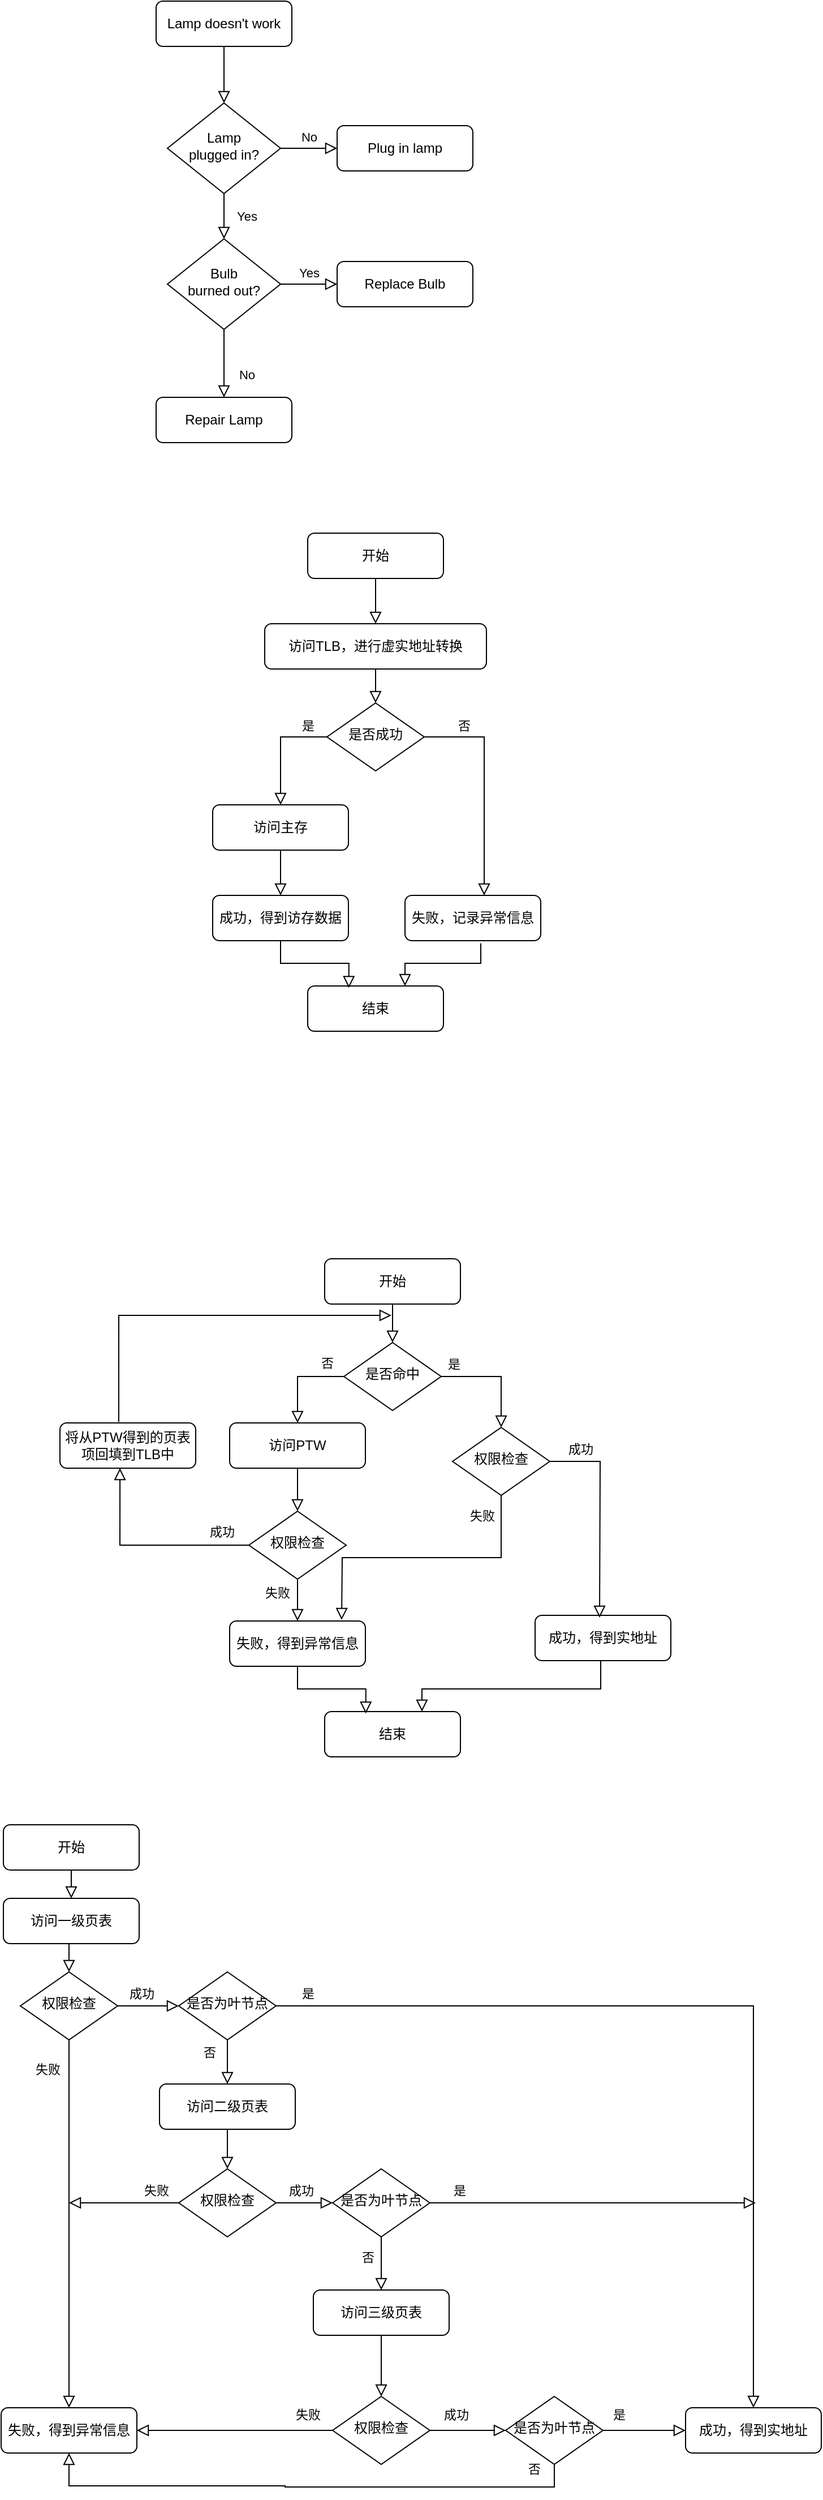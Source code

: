 <mxfile version="14.7.0" type="github">
  <diagram id="C5RBs43oDa-KdzZeNtuy" name="Page-1">
    <mxGraphModel dx="1718" dy="967" grid="0" gridSize="10" guides="1" tooltips="1" connect="1" arrows="1" fold="1" page="1" pageScale="1" pageWidth="827" pageHeight="1169" math="0" shadow="0">
      <root>
        <mxCell id="WIyWlLk6GJQsqaUBKTNV-0" />
        <mxCell id="WIyWlLk6GJQsqaUBKTNV-1" parent="WIyWlLk6GJQsqaUBKTNV-0" />
        <mxCell id="WIyWlLk6GJQsqaUBKTNV-2" value="" style="rounded=0;html=1;jettySize=auto;orthogonalLoop=1;fontSize=11;endArrow=block;endFill=0;endSize=8;strokeWidth=1;shadow=0;labelBackgroundColor=none;edgeStyle=orthogonalEdgeStyle;" parent="WIyWlLk6GJQsqaUBKTNV-1" source="WIyWlLk6GJQsqaUBKTNV-3" target="WIyWlLk6GJQsqaUBKTNV-6" edge="1">
          <mxGeometry relative="1" as="geometry" />
        </mxCell>
        <mxCell id="WIyWlLk6GJQsqaUBKTNV-3" value="Lamp doesn&#39;t work" style="rounded=1;whiteSpace=wrap;html=1;fontSize=12;glass=0;strokeWidth=1;shadow=0;" parent="WIyWlLk6GJQsqaUBKTNV-1" vertex="1">
          <mxGeometry x="160" y="80" width="120" height="40" as="geometry" />
        </mxCell>
        <mxCell id="WIyWlLk6GJQsqaUBKTNV-4" value="Yes" style="rounded=0;html=1;jettySize=auto;orthogonalLoop=1;fontSize=11;endArrow=block;endFill=0;endSize=8;strokeWidth=1;shadow=0;labelBackgroundColor=none;edgeStyle=orthogonalEdgeStyle;" parent="WIyWlLk6GJQsqaUBKTNV-1" source="WIyWlLk6GJQsqaUBKTNV-6" target="WIyWlLk6GJQsqaUBKTNV-10" edge="1">
          <mxGeometry y="20" relative="1" as="geometry">
            <mxPoint as="offset" />
          </mxGeometry>
        </mxCell>
        <mxCell id="WIyWlLk6GJQsqaUBKTNV-5" value="No" style="edgeStyle=orthogonalEdgeStyle;rounded=0;html=1;jettySize=auto;orthogonalLoop=1;fontSize=11;endArrow=block;endFill=0;endSize=8;strokeWidth=1;shadow=0;labelBackgroundColor=none;" parent="WIyWlLk6GJQsqaUBKTNV-1" source="WIyWlLk6GJQsqaUBKTNV-6" target="WIyWlLk6GJQsqaUBKTNV-7" edge="1">
          <mxGeometry y="10" relative="1" as="geometry">
            <mxPoint as="offset" />
          </mxGeometry>
        </mxCell>
        <mxCell id="WIyWlLk6GJQsqaUBKTNV-6" value="Lamp&lt;br&gt;plugged in?" style="rhombus;whiteSpace=wrap;html=1;shadow=0;fontFamily=Helvetica;fontSize=12;align=center;strokeWidth=1;spacing=6;spacingTop=-4;" parent="WIyWlLk6GJQsqaUBKTNV-1" vertex="1">
          <mxGeometry x="170" y="170" width="100" height="80" as="geometry" />
        </mxCell>
        <mxCell id="WIyWlLk6GJQsqaUBKTNV-7" value="Plug in lamp" style="rounded=1;whiteSpace=wrap;html=1;fontSize=12;glass=0;strokeWidth=1;shadow=0;" parent="WIyWlLk6GJQsqaUBKTNV-1" vertex="1">
          <mxGeometry x="320" y="190" width="120" height="40" as="geometry" />
        </mxCell>
        <mxCell id="WIyWlLk6GJQsqaUBKTNV-8" value="No" style="rounded=0;html=1;jettySize=auto;orthogonalLoop=1;fontSize=11;endArrow=block;endFill=0;endSize=8;strokeWidth=1;shadow=0;labelBackgroundColor=none;edgeStyle=orthogonalEdgeStyle;" parent="WIyWlLk6GJQsqaUBKTNV-1" source="WIyWlLk6GJQsqaUBKTNV-10" target="WIyWlLk6GJQsqaUBKTNV-11" edge="1">
          <mxGeometry x="0.333" y="20" relative="1" as="geometry">
            <mxPoint as="offset" />
          </mxGeometry>
        </mxCell>
        <mxCell id="WIyWlLk6GJQsqaUBKTNV-9" value="Yes" style="edgeStyle=orthogonalEdgeStyle;rounded=0;html=1;jettySize=auto;orthogonalLoop=1;fontSize=11;endArrow=block;endFill=0;endSize=8;strokeWidth=1;shadow=0;labelBackgroundColor=none;" parent="WIyWlLk6GJQsqaUBKTNV-1" source="WIyWlLk6GJQsqaUBKTNV-10" target="WIyWlLk6GJQsqaUBKTNV-12" edge="1">
          <mxGeometry y="10" relative="1" as="geometry">
            <mxPoint as="offset" />
          </mxGeometry>
        </mxCell>
        <mxCell id="WIyWlLk6GJQsqaUBKTNV-10" value="Bulb&lt;br&gt;burned out?" style="rhombus;whiteSpace=wrap;html=1;shadow=0;fontFamily=Helvetica;fontSize=12;align=center;strokeWidth=1;spacing=6;spacingTop=-4;" parent="WIyWlLk6GJQsqaUBKTNV-1" vertex="1">
          <mxGeometry x="170" y="290" width="100" height="80" as="geometry" />
        </mxCell>
        <mxCell id="WIyWlLk6GJQsqaUBKTNV-11" value="Repair Lamp" style="rounded=1;whiteSpace=wrap;html=1;fontSize=12;glass=0;strokeWidth=1;shadow=0;" parent="WIyWlLk6GJQsqaUBKTNV-1" vertex="1">
          <mxGeometry x="160" y="430" width="120" height="40" as="geometry" />
        </mxCell>
        <mxCell id="WIyWlLk6GJQsqaUBKTNV-12" value="Replace Bulb" style="rounded=1;whiteSpace=wrap;html=1;fontSize=12;glass=0;strokeWidth=1;shadow=0;" parent="WIyWlLk6GJQsqaUBKTNV-1" vertex="1">
          <mxGeometry x="320" y="310" width="120" height="40" as="geometry" />
        </mxCell>
        <mxCell id="PfXoBTsluk0Nw_FTHRr1-0" value="开始" style="rounded=1;whiteSpace=wrap;html=1;fontSize=12;glass=0;strokeWidth=1;shadow=0;" parent="WIyWlLk6GJQsqaUBKTNV-1" vertex="1">
          <mxGeometry x="294" y="550" width="120" height="40" as="geometry" />
        </mxCell>
        <mxCell id="PfXoBTsluk0Nw_FTHRr1-1" value="" style="rounded=0;html=1;jettySize=auto;orthogonalLoop=1;fontSize=11;endArrow=block;endFill=0;endSize=8;strokeWidth=1;shadow=0;labelBackgroundColor=none;edgeStyle=orthogonalEdgeStyle;exitX=0.5;exitY=1;exitDx=0;exitDy=0;entryX=0.5;entryY=0;entryDx=0;entryDy=0;" parent="WIyWlLk6GJQsqaUBKTNV-1" source="PfXoBTsluk0Nw_FTHRr1-0" target="PfXoBTsluk0Nw_FTHRr1-2" edge="1">
          <mxGeometry relative="1" as="geometry">
            <mxPoint x="353.66" y="635" as="sourcePoint" />
            <mxPoint x="354" y="630" as="targetPoint" />
          </mxGeometry>
        </mxCell>
        <mxCell id="PfXoBTsluk0Nw_FTHRr1-2" value="访问TLB，进行虚实地址转换" style="rounded=1;whiteSpace=wrap;html=1;fontSize=12;glass=0;strokeWidth=1;shadow=0;" parent="WIyWlLk6GJQsqaUBKTNV-1" vertex="1">
          <mxGeometry x="256" y="630" width="196" height="40" as="geometry" />
        </mxCell>
        <mxCell id="PfXoBTsluk0Nw_FTHRr1-3" value="" style="rounded=0;html=1;jettySize=auto;orthogonalLoop=1;fontSize=11;endArrow=block;endFill=0;endSize=8;strokeWidth=1;shadow=0;labelBackgroundColor=none;edgeStyle=orthogonalEdgeStyle;exitX=0.5;exitY=1;exitDx=0;exitDy=0;entryX=0.5;entryY=0;entryDx=0;entryDy=0;" parent="WIyWlLk6GJQsqaUBKTNV-1" source="PfXoBTsluk0Nw_FTHRr1-2" target="PfXoBTsluk0Nw_FTHRr1-4" edge="1">
          <mxGeometry relative="1" as="geometry">
            <mxPoint x="364" y="710" as="sourcePoint" />
            <mxPoint x="354" y="710" as="targetPoint" />
            <Array as="points" />
          </mxGeometry>
        </mxCell>
        <mxCell id="PfXoBTsluk0Nw_FTHRr1-4" value="是否成功" style="rhombus;whiteSpace=wrap;html=1;shadow=0;fontFamily=Helvetica;fontSize=12;align=center;strokeWidth=1;spacing=6;spacingTop=-4;" parent="WIyWlLk6GJQsqaUBKTNV-1" vertex="1">
          <mxGeometry x="311" y="700" width="86" height="60" as="geometry" />
        </mxCell>
        <mxCell id="PfXoBTsluk0Nw_FTHRr1-5" value="" style="rounded=0;html=1;jettySize=auto;orthogonalLoop=1;fontSize=11;endArrow=block;endFill=0;endSize=8;strokeWidth=1;shadow=0;labelBackgroundColor=none;edgeStyle=orthogonalEdgeStyle;exitX=0;exitY=0.5;exitDx=0;exitDy=0;" parent="WIyWlLk6GJQsqaUBKTNV-1" source="PfXoBTsluk0Nw_FTHRr1-4" edge="1">
          <mxGeometry relative="1" as="geometry">
            <mxPoint x="220" y="740" as="sourcePoint" />
            <mxPoint x="270" y="790" as="targetPoint" />
            <Array as="points">
              <mxPoint x="270" y="730" />
            </Array>
          </mxGeometry>
        </mxCell>
        <mxCell id="PfXoBTsluk0Nw_FTHRr1-7" value="是" style="edgeLabel;html=1;align=center;verticalAlign=middle;resizable=0;points=[];" parent="PfXoBTsluk0Nw_FTHRr1-5" vertex="1" connectable="0">
          <mxGeometry x="-0.36" relative="1" as="geometry">
            <mxPoint x="15" y="-10" as="offset" />
          </mxGeometry>
        </mxCell>
        <mxCell id="PfXoBTsluk0Nw_FTHRr1-6" value="" style="rounded=0;html=1;jettySize=auto;orthogonalLoop=1;fontSize=11;endArrow=block;endFill=0;endSize=8;strokeWidth=1;shadow=0;labelBackgroundColor=none;edgeStyle=orthogonalEdgeStyle;exitX=1;exitY=0.5;exitDx=0;exitDy=0;" parent="WIyWlLk6GJQsqaUBKTNV-1" source="PfXoBTsluk0Nw_FTHRr1-4" target="PfXoBTsluk0Nw_FTHRr1-12" edge="1">
          <mxGeometry relative="1" as="geometry">
            <mxPoint x="426" y="730" as="sourcePoint" />
            <mxPoint x="450" y="868" as="targetPoint" />
            <Array as="points">
              <mxPoint x="450" y="730" />
            </Array>
          </mxGeometry>
        </mxCell>
        <mxCell id="PfXoBTsluk0Nw_FTHRr1-8" value="否" style="edgeLabel;html=1;align=center;verticalAlign=middle;resizable=0;points=[];" parent="PfXoBTsluk0Nw_FTHRr1-6" vertex="1" connectable="0">
          <mxGeometry x="-0.726" y="2" relative="1" as="geometry">
            <mxPoint x="8" y="-8" as="offset" />
          </mxGeometry>
        </mxCell>
        <mxCell id="PfXoBTsluk0Nw_FTHRr1-9" value="访问主存" style="rounded=1;whiteSpace=wrap;html=1;fontSize=12;glass=0;strokeWidth=1;shadow=0;" parent="WIyWlLk6GJQsqaUBKTNV-1" vertex="1">
          <mxGeometry x="210" y="790" width="120" height="40" as="geometry" />
        </mxCell>
        <mxCell id="PfXoBTsluk0Nw_FTHRr1-10" value="成功，得到访存数据" style="rounded=1;whiteSpace=wrap;html=1;fontSize=12;glass=0;strokeWidth=1;shadow=0;" parent="WIyWlLk6GJQsqaUBKTNV-1" vertex="1">
          <mxGeometry x="210" y="870" width="120" height="40" as="geometry" />
        </mxCell>
        <mxCell id="PfXoBTsluk0Nw_FTHRr1-11" value="" style="rounded=0;html=1;jettySize=auto;orthogonalLoop=1;fontSize=11;endArrow=block;endFill=0;endSize=8;strokeWidth=1;shadow=0;labelBackgroundColor=none;edgeStyle=orthogonalEdgeStyle;exitX=0.5;exitY=1;exitDx=0;exitDy=0;entryX=0.5;entryY=0;entryDx=0;entryDy=0;" parent="WIyWlLk6GJQsqaUBKTNV-1" source="PfXoBTsluk0Nw_FTHRr1-9" target="PfXoBTsluk0Nw_FTHRr1-10" edge="1">
          <mxGeometry relative="1" as="geometry">
            <mxPoint x="340" y="830" as="sourcePoint" />
            <mxPoint x="340" y="870" as="targetPoint" />
            <Array as="points" />
          </mxGeometry>
        </mxCell>
        <mxCell id="PfXoBTsluk0Nw_FTHRr1-12" value="失败，记录异常信息" style="rounded=1;whiteSpace=wrap;html=1;fontSize=12;glass=0;strokeWidth=1;shadow=0;" parent="WIyWlLk6GJQsqaUBKTNV-1" vertex="1">
          <mxGeometry x="380" y="870" width="120" height="40" as="geometry" />
        </mxCell>
        <mxCell id="PfXoBTsluk0Nw_FTHRr1-13" value="结束" style="rounded=1;whiteSpace=wrap;html=1;fontSize=12;glass=0;strokeWidth=1;shadow=0;" parent="WIyWlLk6GJQsqaUBKTNV-1" vertex="1">
          <mxGeometry x="294" y="950" width="120" height="40" as="geometry" />
        </mxCell>
        <mxCell id="PfXoBTsluk0Nw_FTHRr1-14" value="" style="rounded=0;html=1;jettySize=auto;orthogonalLoop=1;fontSize=11;endArrow=block;endFill=0;endSize=8;strokeWidth=1;shadow=0;labelBackgroundColor=none;edgeStyle=orthogonalEdgeStyle;exitX=0.5;exitY=1;exitDx=0;exitDy=0;entryX=0.303;entryY=0.043;entryDx=0;entryDy=0;entryPerimeter=0;" parent="WIyWlLk6GJQsqaUBKTNV-1" source="PfXoBTsluk0Nw_FTHRr1-10" target="PfXoBTsluk0Nw_FTHRr1-13" edge="1">
          <mxGeometry relative="1" as="geometry">
            <mxPoint x="269.31" y="920" as="sourcePoint" />
            <mxPoint x="330" y="940" as="targetPoint" />
            <Array as="points" />
          </mxGeometry>
        </mxCell>
        <mxCell id="PfXoBTsluk0Nw_FTHRr1-15" value="" style="rounded=0;html=1;jettySize=auto;orthogonalLoop=1;fontSize=11;endArrow=block;endFill=0;endSize=8;strokeWidth=1;shadow=0;labelBackgroundColor=none;edgeStyle=orthogonalEdgeStyle;exitX=0.558;exitY=1.06;exitDx=0;exitDy=0;exitPerimeter=0;" parent="WIyWlLk6GJQsqaUBKTNV-1" source="PfXoBTsluk0Nw_FTHRr1-12" edge="1">
          <mxGeometry relative="1" as="geometry">
            <mxPoint x="452.0" y="920" as="sourcePoint" />
            <mxPoint x="380" y="950" as="targetPoint" />
            <Array as="points">
              <mxPoint x="447" y="930" />
              <mxPoint x="380" y="930" />
              <mxPoint x="380" y="950" />
            </Array>
          </mxGeometry>
        </mxCell>
        <mxCell id="PfXoBTsluk0Nw_FTHRr1-16" value="开始" style="rounded=1;whiteSpace=wrap;html=1;fontSize=12;glass=0;strokeWidth=1;shadow=0;" parent="WIyWlLk6GJQsqaUBKTNV-1" vertex="1">
          <mxGeometry x="309" y="1191" width="120" height="40" as="geometry" />
        </mxCell>
        <mxCell id="PfXoBTsluk0Nw_FTHRr1-19" value="" style="rounded=0;html=1;jettySize=auto;orthogonalLoop=1;fontSize=11;endArrow=block;endFill=0;endSize=8;strokeWidth=1;shadow=0;labelBackgroundColor=none;edgeStyle=orthogonalEdgeStyle;exitX=0.5;exitY=1;exitDx=0;exitDy=0;entryX=0.5;entryY=0;entryDx=0;entryDy=0;" parent="WIyWlLk6GJQsqaUBKTNV-1" source="PfXoBTsluk0Nw_FTHRr1-16" target="PfXoBTsluk0Nw_FTHRr1-20" edge="1">
          <mxGeometry relative="1" as="geometry">
            <mxPoint x="369" y="1311" as="sourcePoint" />
            <mxPoint x="369" y="1351" as="targetPoint" />
            <Array as="points" />
          </mxGeometry>
        </mxCell>
        <mxCell id="PfXoBTsluk0Nw_FTHRr1-20" value="是否命中" style="rhombus;whiteSpace=wrap;html=1;shadow=0;fontFamily=Helvetica;fontSize=12;align=center;strokeWidth=1;spacing=6;spacingTop=-4;" parent="WIyWlLk6GJQsqaUBKTNV-1" vertex="1">
          <mxGeometry x="326" y="1265" width="86" height="60" as="geometry" />
        </mxCell>
        <mxCell id="PfXoBTsluk0Nw_FTHRr1-21" value="" style="rounded=0;html=1;jettySize=auto;orthogonalLoop=1;fontSize=11;endArrow=block;endFill=0;endSize=8;strokeWidth=1;shadow=0;labelBackgroundColor=none;edgeStyle=orthogonalEdgeStyle;exitX=0;exitY=0.5;exitDx=0;exitDy=0;entryX=0.5;entryY=0;entryDx=0;entryDy=0;" parent="WIyWlLk6GJQsqaUBKTNV-1" source="PfXoBTsluk0Nw_FTHRr1-20" target="PfXoBTsluk0Nw_FTHRr1-25" edge="1">
          <mxGeometry relative="1" as="geometry">
            <mxPoint x="235" y="1381" as="sourcePoint" />
            <mxPoint x="312" y="1408" as="targetPoint" />
            <Array as="points">
              <mxPoint x="285" y="1295" />
            </Array>
          </mxGeometry>
        </mxCell>
        <mxCell id="PfXoBTsluk0Nw_FTHRr1-22" value="否" style="edgeLabel;html=1;align=center;verticalAlign=middle;resizable=0;points=[];" parent="PfXoBTsluk0Nw_FTHRr1-21" vertex="1" connectable="0">
          <mxGeometry x="-0.36" relative="1" as="geometry">
            <mxPoint x="11" y="-12" as="offset" />
          </mxGeometry>
        </mxCell>
        <mxCell id="PfXoBTsluk0Nw_FTHRr1-23" value="" style="rounded=0;html=1;jettySize=auto;orthogonalLoop=1;fontSize=11;endArrow=block;endFill=0;endSize=8;strokeWidth=1;shadow=0;labelBackgroundColor=none;edgeStyle=orthogonalEdgeStyle;exitX=1;exitY=0.5;exitDx=0;exitDy=0;entryX=0.5;entryY=0;entryDx=0;entryDy=0;" parent="WIyWlLk6GJQsqaUBKTNV-1" source="PfXoBTsluk0Nw_FTHRr1-20" target="PfXoBTsluk0Nw_FTHRr1-32" edge="1">
          <mxGeometry relative="1" as="geometry">
            <mxPoint x="441" y="1371" as="sourcePoint" />
            <mxPoint x="465.034" y="1388" as="targetPoint" />
            <Array as="points">
              <mxPoint x="465" y="1295" />
            </Array>
          </mxGeometry>
        </mxCell>
        <mxCell id="PfXoBTsluk0Nw_FTHRr1-24" value="是" style="edgeLabel;html=1;align=center;verticalAlign=middle;resizable=0;points=[];" parent="PfXoBTsluk0Nw_FTHRr1-23" vertex="1" connectable="0">
          <mxGeometry x="-0.726" y="2" relative="1" as="geometry">
            <mxPoint x="-3" y="-9" as="offset" />
          </mxGeometry>
        </mxCell>
        <mxCell id="PfXoBTsluk0Nw_FTHRr1-25" value="访问PTW" style="rounded=1;whiteSpace=wrap;html=1;fontSize=12;glass=0;strokeWidth=1;shadow=0;" parent="WIyWlLk6GJQsqaUBKTNV-1" vertex="1">
          <mxGeometry x="225" y="1336" width="120" height="40" as="geometry" />
        </mxCell>
        <mxCell id="PfXoBTsluk0Nw_FTHRr1-26" value="失败，得到异常信息" style="rounded=1;whiteSpace=wrap;html=1;fontSize=12;glass=0;strokeWidth=1;shadow=0;" parent="WIyWlLk6GJQsqaUBKTNV-1" vertex="1">
          <mxGeometry x="225" y="1511" width="120" height="40" as="geometry" />
        </mxCell>
        <mxCell id="PfXoBTsluk0Nw_FTHRr1-27" value="" style="rounded=0;html=1;jettySize=auto;orthogonalLoop=1;fontSize=11;endArrow=block;endFill=0;endSize=8;strokeWidth=1;shadow=0;labelBackgroundColor=none;edgeStyle=orthogonalEdgeStyle;exitX=0.5;exitY=1;exitDx=0;exitDy=0;" parent="WIyWlLk6GJQsqaUBKTNV-1" source="PfXoBTsluk0Nw_FTHRr1-25" edge="1">
          <mxGeometry relative="1" as="geometry">
            <mxPoint x="355" y="1471" as="sourcePoint" />
            <mxPoint x="285" y="1414" as="targetPoint" />
            <Array as="points" />
          </mxGeometry>
        </mxCell>
        <mxCell id="PfXoBTsluk0Nw_FTHRr1-29" value="结束" style="rounded=1;whiteSpace=wrap;html=1;fontSize=12;glass=0;strokeWidth=1;shadow=0;" parent="WIyWlLk6GJQsqaUBKTNV-1" vertex="1">
          <mxGeometry x="309" y="1591" width="120" height="40" as="geometry" />
        </mxCell>
        <mxCell id="PfXoBTsluk0Nw_FTHRr1-30" value="" style="rounded=0;html=1;jettySize=auto;orthogonalLoop=1;fontSize=11;endArrow=block;endFill=0;endSize=8;strokeWidth=1;shadow=0;labelBackgroundColor=none;edgeStyle=orthogonalEdgeStyle;exitX=0.5;exitY=1;exitDx=0;exitDy=0;entryX=0.303;entryY=0.043;entryDx=0;entryDy=0;entryPerimeter=0;" parent="WIyWlLk6GJQsqaUBKTNV-1" source="PfXoBTsluk0Nw_FTHRr1-26" target="PfXoBTsluk0Nw_FTHRr1-29" edge="1">
          <mxGeometry relative="1" as="geometry">
            <mxPoint x="284.31" y="1561" as="sourcePoint" />
            <mxPoint x="345" y="1581" as="targetPoint" />
            <Array as="points" />
          </mxGeometry>
        </mxCell>
        <mxCell id="PfXoBTsluk0Nw_FTHRr1-31" value="" style="rounded=0;html=1;jettySize=auto;orthogonalLoop=1;fontSize=11;endArrow=block;endFill=0;endSize=8;strokeWidth=1;shadow=0;labelBackgroundColor=none;edgeStyle=orthogonalEdgeStyle;" parent="WIyWlLk6GJQsqaUBKTNV-1" source="PfXoBTsluk0Nw_FTHRr1-39" edge="1">
          <mxGeometry relative="1" as="geometry">
            <mxPoint x="553" y="1539" as="sourcePoint" />
            <mxPoint x="395.0" y="1591" as="targetPoint" />
            <Array as="points">
              <mxPoint x="553" y="1571" />
              <mxPoint x="395" y="1571" />
            </Array>
          </mxGeometry>
        </mxCell>
        <mxCell id="PfXoBTsluk0Nw_FTHRr1-32" value="权限检查" style="rhombus;whiteSpace=wrap;html=1;shadow=0;fontFamily=Helvetica;fontSize=12;align=center;strokeWidth=1;spacing=6;spacingTop=-4;" parent="WIyWlLk6GJQsqaUBKTNV-1" vertex="1">
          <mxGeometry x="422" y="1340" width="86" height="60" as="geometry" />
        </mxCell>
        <mxCell id="PfXoBTsluk0Nw_FTHRr1-33" value="权限检查" style="rhombus;whiteSpace=wrap;html=1;shadow=0;fontFamily=Helvetica;fontSize=12;align=center;strokeWidth=1;spacing=6;spacingTop=-4;" parent="WIyWlLk6GJQsqaUBKTNV-1" vertex="1">
          <mxGeometry x="242" y="1414" width="86" height="60" as="geometry" />
        </mxCell>
        <mxCell id="PfXoBTsluk0Nw_FTHRr1-34" value="" style="rounded=0;html=1;jettySize=auto;orthogonalLoop=1;fontSize=11;endArrow=block;endFill=0;endSize=8;strokeWidth=1;shadow=0;labelBackgroundColor=none;edgeStyle=orthogonalEdgeStyle;exitX=0.5;exitY=1;exitDx=0;exitDy=0;entryX=0.5;entryY=0;entryDx=0;entryDy=0;" parent="WIyWlLk6GJQsqaUBKTNV-1" source="PfXoBTsluk0Nw_FTHRr1-33" target="PfXoBTsluk0Nw_FTHRr1-26" edge="1">
          <mxGeometry relative="1" as="geometry">
            <mxPoint x="357.0" y="1468" as="sourcePoint" />
            <mxPoint x="357.0" y="1506" as="targetPoint" />
            <Array as="points" />
          </mxGeometry>
        </mxCell>
        <mxCell id="PfXoBTsluk0Nw_FTHRr1-35" value="失败" style="edgeLabel;html=1;align=center;verticalAlign=middle;resizable=0;points=[];" parent="WIyWlLk6GJQsqaUBKTNV-1" vertex="1" connectable="0">
          <mxGeometry x="299.003" y="1291.002" as="geometry">
            <mxPoint x="-32" y="195" as="offset" />
          </mxGeometry>
        </mxCell>
        <mxCell id="PfXoBTsluk0Nw_FTHRr1-36" value="" style="rounded=0;html=1;jettySize=auto;orthogonalLoop=1;fontSize=11;endArrow=block;endFill=0;endSize=8;strokeWidth=1;shadow=0;labelBackgroundColor=none;edgeStyle=orthogonalEdgeStyle;exitX=0;exitY=0.5;exitDx=0;exitDy=0;entryX=0.442;entryY=1;entryDx=0;entryDy=0;entryPerimeter=0;" parent="WIyWlLk6GJQsqaUBKTNV-1" source="PfXoBTsluk0Nw_FTHRr1-33" target="PfXoBTsluk0Nw_FTHRr1-45" edge="1">
          <mxGeometry relative="1" as="geometry">
            <mxPoint x="191.0" y="1442" as="sourcePoint" />
            <mxPoint x="128" y="1390" as="targetPoint" />
            <Array as="points">
              <mxPoint x="128" y="1444" />
            </Array>
          </mxGeometry>
        </mxCell>
        <mxCell id="PfXoBTsluk0Nw_FTHRr1-37" value="成功" style="edgeLabel;html=1;align=center;verticalAlign=middle;resizable=0;points=[];" parent="PfXoBTsluk0Nw_FTHRr1-36" vertex="1" connectable="0">
          <mxGeometry x="-0.168" relative="1" as="geometry">
            <mxPoint x="51" y="-12" as="offset" />
          </mxGeometry>
        </mxCell>
        <mxCell id="PfXoBTsluk0Nw_FTHRr1-38" value="" style="rounded=0;html=1;jettySize=auto;orthogonalLoop=1;fontSize=11;endArrow=block;endFill=0;endSize=8;strokeWidth=1;shadow=0;labelBackgroundColor=none;edgeStyle=orthogonalEdgeStyle;exitX=0.5;exitY=1;exitDx=0;exitDy=0;" parent="WIyWlLk6GJQsqaUBKTNV-1" source="PfXoBTsluk0Nw_FTHRr1-32" edge="1">
          <mxGeometry relative="1" as="geometry">
            <mxPoint x="464.66" y="1409" as="sourcePoint" />
            <mxPoint x="324" y="1510" as="targetPoint" />
            <Array as="points" />
          </mxGeometry>
        </mxCell>
        <mxCell id="PfXoBTsluk0Nw_FTHRr1-43" value="失败" style="edgeLabel;html=1;align=center;verticalAlign=middle;resizable=0;points=[];" parent="PfXoBTsluk0Nw_FTHRr1-38" vertex="1" connectable="0">
          <mxGeometry x="-0.844" y="1" relative="1" as="geometry">
            <mxPoint x="-18" y="-2" as="offset" />
          </mxGeometry>
        </mxCell>
        <mxCell id="PfXoBTsluk0Nw_FTHRr1-39" value="成功，得到实地址" style="rounded=1;whiteSpace=wrap;html=1;fontSize=12;glass=0;strokeWidth=1;shadow=0;" parent="WIyWlLk6GJQsqaUBKTNV-1" vertex="1">
          <mxGeometry x="495" y="1506" width="120" height="40" as="geometry" />
        </mxCell>
        <mxCell id="PfXoBTsluk0Nw_FTHRr1-42" value="" style="rounded=0;html=1;jettySize=auto;orthogonalLoop=1;fontSize=11;endArrow=block;endFill=0;endSize=8;strokeWidth=1;shadow=0;labelBackgroundColor=none;edgeStyle=orthogonalEdgeStyle;exitX=1;exitY=0.5;exitDx=0;exitDy=0;" parent="WIyWlLk6GJQsqaUBKTNV-1" source="PfXoBTsluk0Nw_FTHRr1-32" edge="1">
          <mxGeometry relative="1" as="geometry">
            <mxPoint x="581" y="1366" as="sourcePoint" />
            <mxPoint x="552" y="1508" as="targetPoint" />
            <Array as="points" />
          </mxGeometry>
        </mxCell>
        <mxCell id="PfXoBTsluk0Nw_FTHRr1-44" value="成功" style="edgeLabel;html=1;align=center;verticalAlign=middle;resizable=0;points=[];" parent="PfXoBTsluk0Nw_FTHRr1-42" vertex="1" connectable="0">
          <mxGeometry x="-0.61" y="-1" relative="1" as="geometry">
            <mxPoint x="-9" y="-12" as="offset" />
          </mxGeometry>
        </mxCell>
        <mxCell id="PfXoBTsluk0Nw_FTHRr1-45" value="将从PTW得到的页表项回填到TLB中" style="rounded=1;whiteSpace=wrap;html=1;fontSize=12;glass=0;strokeWidth=1;shadow=0;" parent="WIyWlLk6GJQsqaUBKTNV-1" vertex="1">
          <mxGeometry x="75" y="1336" width="120" height="40" as="geometry" />
        </mxCell>
        <mxCell id="PfXoBTsluk0Nw_FTHRr1-46" value="" style="rounded=0;html=1;jettySize=auto;orthogonalLoop=1;fontSize=11;endArrow=block;endFill=0;endSize=8;strokeWidth=1;shadow=0;labelBackgroundColor=none;edgeStyle=orthogonalEdgeStyle;exitX=0.433;exitY=-0.021;exitDx=0;exitDy=0;exitPerimeter=0;" parent="WIyWlLk6GJQsqaUBKTNV-1" source="PfXoBTsluk0Nw_FTHRr1-45" edge="1">
          <mxGeometry relative="1" as="geometry">
            <mxPoint x="215.0" y="1279" as="sourcePoint" />
            <mxPoint x="368" y="1241" as="targetPoint" />
            <Array as="points">
              <mxPoint x="127" y="1241" />
              <mxPoint x="150" y="1241" />
            </Array>
          </mxGeometry>
        </mxCell>
        <mxCell id="HdpUU3oz74thlldm0Am4-0" value="开始" style="rounded=1;whiteSpace=wrap;html=1;fontSize=12;glass=0;strokeWidth=1;shadow=0;" vertex="1" parent="WIyWlLk6GJQsqaUBKTNV-1">
          <mxGeometry x="25" y="1691" width="120" height="40" as="geometry" />
        </mxCell>
        <mxCell id="HdpUU3oz74thlldm0Am4-1" value="访问一级页表" style="rounded=1;whiteSpace=wrap;html=1;fontSize=12;glass=0;strokeWidth=1;shadow=0;" vertex="1" parent="WIyWlLk6GJQsqaUBKTNV-1">
          <mxGeometry x="25" y="1756" width="120" height="40" as="geometry" />
        </mxCell>
        <mxCell id="HdpUU3oz74thlldm0Am4-2" value="是否为叶节点" style="rhombus;whiteSpace=wrap;html=1;shadow=0;fontFamily=Helvetica;fontSize=12;align=center;strokeWidth=1;spacing=6;spacingTop=-4;" vertex="1" parent="WIyWlLk6GJQsqaUBKTNV-1">
          <mxGeometry x="180" y="1821" width="86" height="60" as="geometry" />
        </mxCell>
        <mxCell id="HdpUU3oz74thlldm0Am4-3" value="权限检查" style="rhombus;whiteSpace=wrap;html=1;shadow=0;fontFamily=Helvetica;fontSize=12;align=center;strokeWidth=1;spacing=6;spacingTop=-4;" vertex="1" parent="WIyWlLk6GJQsqaUBKTNV-1">
          <mxGeometry x="40" y="1821" width="86" height="60" as="geometry" />
        </mxCell>
        <mxCell id="HdpUU3oz74thlldm0Am4-4" value="失败，得到异常信息" style="rounded=1;whiteSpace=wrap;html=1;fontSize=12;glass=0;strokeWidth=1;shadow=0;" vertex="1" parent="WIyWlLk6GJQsqaUBKTNV-1">
          <mxGeometry x="23" y="2206" width="120" height="40" as="geometry" />
        </mxCell>
        <mxCell id="HdpUU3oz74thlldm0Am4-7" value="访问二级页表" style="rounded=1;whiteSpace=wrap;html=1;fontSize=12;glass=0;strokeWidth=1;shadow=0;" vertex="1" parent="WIyWlLk6GJQsqaUBKTNV-1">
          <mxGeometry x="163" y="1920" width="120" height="40" as="geometry" />
        </mxCell>
        <mxCell id="HdpUU3oz74thlldm0Am4-8" value="是否为叶节点" style="rhombus;whiteSpace=wrap;html=1;shadow=0;fontFamily=Helvetica;fontSize=12;align=center;strokeWidth=1;spacing=6;spacingTop=-4;" vertex="1" parent="WIyWlLk6GJQsqaUBKTNV-1">
          <mxGeometry x="316" y="1995" width="86" height="60" as="geometry" />
        </mxCell>
        <mxCell id="HdpUU3oz74thlldm0Am4-9" value="权限检查" style="rhombus;whiteSpace=wrap;html=1;shadow=0;fontFamily=Helvetica;fontSize=12;align=center;strokeWidth=1;spacing=6;spacingTop=-4;" vertex="1" parent="WIyWlLk6GJQsqaUBKTNV-1">
          <mxGeometry x="180" y="1995" width="86" height="60" as="geometry" />
        </mxCell>
        <mxCell id="HdpUU3oz74thlldm0Am4-11" value="访问三级页表" style="rounded=1;whiteSpace=wrap;html=1;fontSize=12;glass=0;strokeWidth=1;shadow=0;" vertex="1" parent="WIyWlLk6GJQsqaUBKTNV-1">
          <mxGeometry x="299" y="2102" width="120" height="40" as="geometry" />
        </mxCell>
        <mxCell id="HdpUU3oz74thlldm0Am4-12" value="是否为叶节点" style="rhombus;whiteSpace=wrap;html=1;shadow=0;fontFamily=Helvetica;fontSize=12;align=center;strokeWidth=1;spacing=6;spacingTop=-4;" vertex="1" parent="WIyWlLk6GJQsqaUBKTNV-1">
          <mxGeometry x="469" y="2196" width="86" height="60" as="geometry" />
        </mxCell>
        <mxCell id="HdpUU3oz74thlldm0Am4-13" value="权限检查" style="rhombus;whiteSpace=wrap;html=1;shadow=0;fontFamily=Helvetica;fontSize=12;align=center;strokeWidth=1;spacing=6;spacingTop=-4;" vertex="1" parent="WIyWlLk6GJQsqaUBKTNV-1">
          <mxGeometry x="316" y="2196" width="86" height="60" as="geometry" />
        </mxCell>
        <mxCell id="HdpUU3oz74thlldm0Am4-14" value="成功，得到实地址" style="rounded=1;whiteSpace=wrap;html=1;fontSize=12;glass=0;strokeWidth=1;shadow=0;" vertex="1" parent="WIyWlLk6GJQsqaUBKTNV-1">
          <mxGeometry x="628" y="2206" width="120" height="40" as="geometry" />
        </mxCell>
        <mxCell id="HdpUU3oz74thlldm0Am4-17" value="" style="rounded=0;html=1;jettySize=auto;orthogonalLoop=1;fontSize=11;endArrow=block;endFill=0;endSize=8;strokeWidth=1;shadow=0;labelBackgroundColor=none;edgeStyle=orthogonalEdgeStyle;exitX=0.5;exitY=1;exitDx=0;exitDy=0;entryX=0.5;entryY=0;entryDx=0;entryDy=0;" edge="1" parent="WIyWlLk6GJQsqaUBKTNV-1" source="HdpUU3oz74thlldm0Am4-1" target="HdpUU3oz74thlldm0Am4-3">
          <mxGeometry relative="1" as="geometry">
            <mxPoint x="160" y="1799" as="sourcePoint" />
            <mxPoint x="160" y="1833" as="targetPoint" />
            <Array as="points" />
          </mxGeometry>
        </mxCell>
        <mxCell id="HdpUU3oz74thlldm0Am4-18" value="" style="rounded=0;html=1;jettySize=auto;orthogonalLoop=1;fontSize=11;endArrow=block;endFill=0;endSize=8;strokeWidth=1;shadow=0;labelBackgroundColor=none;edgeStyle=orthogonalEdgeStyle;exitX=0.5;exitY=1;exitDx=0;exitDy=0;entryX=0.5;entryY=0;entryDx=0;entryDy=0;" edge="1" parent="WIyWlLk6GJQsqaUBKTNV-1" source="HdpUU3oz74thlldm0Am4-0" target="HdpUU3oz74thlldm0Am4-1">
          <mxGeometry relative="1" as="geometry">
            <mxPoint x="263.17" y="1715" as="sourcePoint" />
            <mxPoint x="85" y="1760" as="targetPoint" />
            <Array as="points" />
          </mxGeometry>
        </mxCell>
        <mxCell id="HdpUU3oz74thlldm0Am4-19" value="" style="rounded=0;html=1;jettySize=auto;orthogonalLoop=1;fontSize=11;endArrow=block;endFill=0;endSize=8;strokeWidth=1;shadow=0;labelBackgroundColor=none;edgeStyle=orthogonalEdgeStyle;exitX=0.5;exitY=1;exitDx=0;exitDy=0;" edge="1" parent="WIyWlLk6GJQsqaUBKTNV-1" source="HdpUU3oz74thlldm0Am4-3" target="HdpUU3oz74thlldm0Am4-4">
          <mxGeometry relative="1" as="geometry">
            <mxPoint x="110" y="1950" as="sourcePoint" />
            <mxPoint x="110" y="1975" as="targetPoint" />
            <Array as="points" />
          </mxGeometry>
        </mxCell>
        <mxCell id="HdpUU3oz74thlldm0Am4-33" value="失败" style="edgeLabel;html=1;align=center;verticalAlign=middle;resizable=0;points=[];" vertex="1" connectable="0" parent="HdpUU3oz74thlldm0Am4-19">
          <mxGeometry x="-0.562" y="1" relative="1" as="geometry">
            <mxPoint x="-20" y="-45" as="offset" />
          </mxGeometry>
        </mxCell>
        <mxCell id="HdpUU3oz74thlldm0Am4-20" value="" style="rounded=0;html=1;jettySize=auto;orthogonalLoop=1;fontSize=11;endArrow=block;endFill=0;endSize=8;strokeWidth=1;shadow=0;labelBackgroundColor=none;edgeStyle=orthogonalEdgeStyle;entryX=0;entryY=0.5;entryDx=0;entryDy=0;exitX=1;exitY=0.5;exitDx=0;exitDy=0;" edge="1" parent="WIyWlLk6GJQsqaUBKTNV-1" source="HdpUU3oz74thlldm0Am4-3" target="HdpUU3oz74thlldm0Am4-2">
          <mxGeometry relative="1" as="geometry">
            <mxPoint x="190" y="1746" as="sourcePoint" />
            <mxPoint x="105" y="1776" as="targetPoint" />
            <Array as="points" />
          </mxGeometry>
        </mxCell>
        <mxCell id="HdpUU3oz74thlldm0Am4-21" value="" style="rounded=0;html=1;jettySize=auto;orthogonalLoop=1;fontSize=11;endArrow=block;endFill=0;endSize=8;strokeWidth=1;shadow=0;labelBackgroundColor=none;edgeStyle=orthogonalEdgeStyle;exitX=0.5;exitY=1;exitDx=0;exitDy=0;entryX=0.5;entryY=0;entryDx=0;entryDy=0;" edge="1" parent="WIyWlLk6GJQsqaUBKTNV-1" source="HdpUU3oz74thlldm0Am4-2" target="HdpUU3oz74thlldm0Am4-7">
          <mxGeometry relative="1" as="geometry">
            <mxPoint x="286" y="1801" as="sourcePoint" />
            <mxPoint x="223" y="1929" as="targetPoint" />
            <Array as="points" />
          </mxGeometry>
        </mxCell>
        <mxCell id="HdpUU3oz74thlldm0Am4-22" value="" style="rounded=0;html=1;jettySize=auto;orthogonalLoop=1;fontSize=11;endArrow=block;endFill=0;endSize=8;strokeWidth=1;shadow=0;labelBackgroundColor=none;edgeStyle=orthogonalEdgeStyle;exitX=0.5;exitY=1;exitDx=0;exitDy=0;entryX=0.5;entryY=0;entryDx=0;entryDy=0;" edge="1" parent="WIyWlLk6GJQsqaUBKTNV-1" source="HdpUU3oz74thlldm0Am4-7" target="HdpUU3oz74thlldm0Am4-9">
          <mxGeometry relative="1" as="geometry">
            <mxPoint x="311" y="1951" as="sourcePoint" />
            <mxPoint x="311" y="1990" as="targetPoint" />
            <Array as="points" />
          </mxGeometry>
        </mxCell>
        <mxCell id="HdpUU3oz74thlldm0Am4-23" value="" style="rounded=0;html=1;jettySize=auto;orthogonalLoop=1;fontSize=11;endArrow=block;endFill=0;endSize=8;strokeWidth=1;shadow=0;labelBackgroundColor=none;edgeStyle=orthogonalEdgeStyle;entryX=0;entryY=0.5;entryDx=0;entryDy=0;" edge="1" parent="WIyWlLk6GJQsqaUBKTNV-1" source="HdpUU3oz74thlldm0Am4-9" target="HdpUU3oz74thlldm0Am4-8">
          <mxGeometry relative="1" as="geometry">
            <mxPoint x="334.17" y="1924" as="sourcePoint" />
            <mxPoint x="296" y="2025" as="targetPoint" />
            <Array as="points" />
          </mxGeometry>
        </mxCell>
        <mxCell id="HdpUU3oz74thlldm0Am4-24" value="" style="rounded=0;html=1;jettySize=auto;orthogonalLoop=1;fontSize=11;endArrow=block;endFill=0;endSize=8;strokeWidth=1;shadow=0;labelBackgroundColor=none;edgeStyle=orthogonalEdgeStyle;exitX=0;exitY=0.5;exitDx=0;exitDy=0;" edge="1" parent="WIyWlLk6GJQsqaUBKTNV-1" source="HdpUU3oz74thlldm0Am4-9">
          <mxGeometry relative="1" as="geometry">
            <mxPoint x="140" y="2005.5" as="sourcePoint" />
            <mxPoint x="83" y="2025" as="targetPoint" />
            <Array as="points" />
          </mxGeometry>
        </mxCell>
        <mxCell id="HdpUU3oz74thlldm0Am4-25" value="" style="rounded=0;html=1;jettySize=auto;orthogonalLoop=1;fontSize=11;endArrow=block;endFill=0;endSize=8;strokeWidth=1;shadow=0;labelBackgroundColor=none;edgeStyle=orthogonalEdgeStyle;exitX=0.5;exitY=1;exitDx=0;exitDy=0;entryX=0.5;entryY=0;entryDx=0;entryDy=0;" edge="1" parent="WIyWlLk6GJQsqaUBKTNV-1" source="HdpUU3oz74thlldm0Am4-8" target="HdpUU3oz74thlldm0Am4-11">
          <mxGeometry relative="1" as="geometry">
            <mxPoint x="385" y="2068" as="sourcePoint" />
            <mxPoint x="385" y="2103" as="targetPoint" />
            <Array as="points" />
          </mxGeometry>
        </mxCell>
        <mxCell id="HdpUU3oz74thlldm0Am4-26" value="" style="rounded=0;html=1;jettySize=auto;orthogonalLoop=1;fontSize=11;endArrow=block;endFill=0;endSize=8;strokeWidth=1;shadow=0;labelBackgroundColor=none;edgeStyle=orthogonalEdgeStyle;exitX=0.5;exitY=1;exitDx=0;exitDy=0;entryX=0.5;entryY=0;entryDx=0;entryDy=0;" edge="1" parent="WIyWlLk6GJQsqaUBKTNV-1" source="HdpUU3oz74thlldm0Am4-11" target="HdpUU3oz74thlldm0Am4-13">
          <mxGeometry relative="1" as="geometry">
            <mxPoint x="414" y="2153" as="sourcePoint" />
            <mxPoint x="414" y="2200" as="targetPoint" />
            <Array as="points" />
          </mxGeometry>
        </mxCell>
        <mxCell id="HdpUU3oz74thlldm0Am4-27" value="" style="rounded=0;html=1;jettySize=auto;orthogonalLoop=1;fontSize=11;endArrow=block;endFill=0;endSize=8;strokeWidth=1;shadow=0;labelBackgroundColor=none;edgeStyle=orthogonalEdgeStyle;entryX=0;entryY=0.5;entryDx=0;entryDy=0;exitX=1;exitY=0.5;exitDx=0;exitDy=0;" edge="1" parent="WIyWlLk6GJQsqaUBKTNV-1" source="HdpUU3oz74thlldm0Am4-13" target="HdpUU3oz74thlldm0Am4-12">
          <mxGeometry relative="1" as="geometry">
            <mxPoint x="419.0" y="2269" as="sourcePoint" />
            <mxPoint x="473" y="2269" as="targetPoint" />
            <Array as="points" />
          </mxGeometry>
        </mxCell>
        <mxCell id="HdpUU3oz74thlldm0Am4-28" value="" style="rounded=0;html=1;jettySize=auto;orthogonalLoop=1;fontSize=11;endArrow=block;endFill=0;endSize=8;strokeWidth=1;shadow=0;labelBackgroundColor=none;edgeStyle=orthogonalEdgeStyle;exitX=0;exitY=0.5;exitDx=0;exitDy=0;entryX=1;entryY=0.5;entryDx=0;entryDy=0;" edge="1" parent="WIyWlLk6GJQsqaUBKTNV-1" source="HdpUU3oz74thlldm0Am4-13" target="HdpUU3oz74thlldm0Am4-4">
          <mxGeometry relative="1" as="geometry">
            <mxPoint x="277" y="2225.58" as="sourcePoint" />
            <mxPoint x="180" y="2225.58" as="targetPoint" />
            <Array as="points" />
          </mxGeometry>
        </mxCell>
        <mxCell id="HdpUU3oz74thlldm0Am4-29" value="" style="rounded=0;html=1;jettySize=auto;orthogonalLoop=1;fontSize=11;endArrow=block;endFill=0;endSize=8;strokeWidth=1;shadow=0;labelBackgroundColor=none;edgeStyle=orthogonalEdgeStyle;exitX=1;exitY=0.5;exitDx=0;exitDy=0;entryX=0;entryY=0.5;entryDx=0;entryDy=0;" edge="1" parent="WIyWlLk6GJQsqaUBKTNV-1" source="HdpUU3oz74thlldm0Am4-12" target="HdpUU3oz74thlldm0Am4-14">
          <mxGeometry relative="1" as="geometry">
            <mxPoint x="567.0" y="2274" as="sourcePoint" />
            <mxPoint x="600" y="2226" as="targetPoint" />
            <Array as="points" />
          </mxGeometry>
        </mxCell>
        <mxCell id="HdpUU3oz74thlldm0Am4-30" value="" style="rounded=0;html=1;jettySize=auto;orthogonalLoop=1;fontSize=11;endArrow=block;endFill=0;endSize=8;strokeWidth=1;shadow=0;labelBackgroundColor=none;edgeStyle=orthogonalEdgeStyle;exitX=1;exitY=0.5;exitDx=0;exitDy=0;entryX=0.5;entryY=0;entryDx=0;entryDy=0;" edge="1" parent="WIyWlLk6GJQsqaUBKTNV-1" source="HdpUU3oz74thlldm0Am4-2" target="HdpUU3oz74thlldm0Am4-14">
          <mxGeometry relative="1" as="geometry">
            <mxPoint x="307.0" y="1844" as="sourcePoint" />
            <mxPoint x="709" y="1851" as="targetPoint" />
            <Array as="points" />
          </mxGeometry>
        </mxCell>
        <mxCell id="HdpUU3oz74thlldm0Am4-32" value="" style="rounded=0;html=1;jettySize=auto;orthogonalLoop=1;fontSize=11;endArrow=block;endFill=0;endSize=8;strokeWidth=1;shadow=0;labelBackgroundColor=none;edgeStyle=orthogonalEdgeStyle;exitX=1;exitY=0.5;exitDx=0;exitDy=0;" edge="1" parent="WIyWlLk6GJQsqaUBKTNV-1" source="HdpUU3oz74thlldm0Am4-8">
          <mxGeometry relative="1" as="geometry">
            <mxPoint x="516" y="2027" as="sourcePoint" />
            <mxPoint x="690" y="2025" as="targetPoint" />
            <Array as="points" />
          </mxGeometry>
        </mxCell>
        <mxCell id="HdpUU3oz74thlldm0Am4-34" value="成功" style="edgeLabel;html=1;align=center;verticalAlign=middle;resizable=0;points=[];" vertex="1" connectable="0" parent="WIyWlLk6GJQsqaUBKTNV-1">
          <mxGeometry x="147.0" y="1840.003" as="geometry" />
        </mxCell>
        <mxCell id="HdpUU3oz74thlldm0Am4-35" value="否" style="edgeLabel;html=1;align=center;verticalAlign=middle;resizable=0;points=[];" vertex="1" connectable="0" parent="WIyWlLk6GJQsqaUBKTNV-1">
          <mxGeometry x="157.0" y="1844.003" as="geometry">
            <mxPoint x="50" y="48" as="offset" />
          </mxGeometry>
        </mxCell>
        <mxCell id="HdpUU3oz74thlldm0Am4-36" value="是" style="edgeLabel;html=1;align=center;verticalAlign=middle;resizable=0;points=[];" vertex="1" connectable="0" parent="WIyWlLk6GJQsqaUBKTNV-1">
          <mxGeometry x="280.0" y="1840.003" as="geometry">
            <mxPoint x="14" as="offset" />
          </mxGeometry>
        </mxCell>
        <mxCell id="HdpUU3oz74thlldm0Am4-37" value="失败" style="edgeLabel;html=1;align=center;verticalAlign=middle;resizable=0;points=[];" vertex="1" connectable="0" parent="WIyWlLk6GJQsqaUBKTNV-1">
          <mxGeometry x="160.0" y="2014.003" as="geometry" />
        </mxCell>
        <mxCell id="HdpUU3oz74thlldm0Am4-38" value="成功" style="edgeLabel;html=1;align=center;verticalAlign=middle;resizable=0;points=[];" vertex="1" connectable="0" parent="WIyWlLk6GJQsqaUBKTNV-1">
          <mxGeometry x="288.0" y="2014.003" as="geometry" />
        </mxCell>
        <mxCell id="HdpUU3oz74thlldm0Am4-39" value="否" style="edgeLabel;html=1;align=center;verticalAlign=middle;resizable=0;points=[];" vertex="1" connectable="0" parent="WIyWlLk6GJQsqaUBKTNV-1">
          <mxGeometry x="297.0" y="2025.003" as="geometry">
            <mxPoint x="50" y="48" as="offset" />
          </mxGeometry>
        </mxCell>
        <mxCell id="HdpUU3oz74thlldm0Am4-40" value="是" style="edgeLabel;html=1;align=center;verticalAlign=middle;resizable=0;points=[];" vertex="1" connectable="0" parent="WIyWlLk6GJQsqaUBKTNV-1">
          <mxGeometry x="414.0" y="2014.003" as="geometry">
            <mxPoint x="14" as="offset" />
          </mxGeometry>
        </mxCell>
        <mxCell id="HdpUU3oz74thlldm0Am4-41" value="失败" style="edgeLabel;html=1;align=center;verticalAlign=middle;resizable=0;points=[];" vertex="1" connectable="0" parent="WIyWlLk6GJQsqaUBKTNV-1">
          <mxGeometry x="294.0" y="2212.003" as="geometry" />
        </mxCell>
        <mxCell id="HdpUU3oz74thlldm0Am4-42" value="成功" style="edgeLabel;html=1;align=center;verticalAlign=middle;resizable=0;points=[];" vertex="1" connectable="0" parent="WIyWlLk6GJQsqaUBKTNV-1">
          <mxGeometry x="425.0" y="2212.003" as="geometry" />
        </mxCell>
        <mxCell id="HdpUU3oz74thlldm0Am4-43" value="是" style="edgeLabel;html=1;align=center;verticalAlign=middle;resizable=0;points=[];" vertex="1" connectable="0" parent="WIyWlLk6GJQsqaUBKTNV-1">
          <mxGeometry x="555.0" y="2212.003" as="geometry">
            <mxPoint x="14" as="offset" />
          </mxGeometry>
        </mxCell>
        <mxCell id="HdpUU3oz74thlldm0Am4-44" value="" style="rounded=0;html=1;jettySize=auto;orthogonalLoop=1;fontSize=11;endArrow=block;endFill=0;endSize=8;strokeWidth=1;shadow=0;labelBackgroundColor=none;edgeStyle=orthogonalEdgeStyle;exitX=0.5;exitY=1;exitDx=0;exitDy=0;entryX=0.5;entryY=1;entryDx=0;entryDy=0;" edge="1" parent="WIyWlLk6GJQsqaUBKTNV-1" source="HdpUU3oz74thlldm0Am4-12" target="HdpUU3oz74thlldm0Am4-4">
          <mxGeometry relative="1" as="geometry">
            <mxPoint x="507.17" y="2273" as="sourcePoint" />
            <mxPoint x="61" y="2246" as="targetPoint" />
            <Array as="points">
              <mxPoint x="512" y="2276" />
              <mxPoint x="274" y="2276" />
              <mxPoint x="83" y="2275" />
            </Array>
          </mxGeometry>
        </mxCell>
        <mxCell id="HdpUU3oz74thlldm0Am4-45" value="否" style="edgeLabel;html=1;align=center;verticalAlign=middle;resizable=0;points=[];" vertex="1" connectable="0" parent="WIyWlLk6GJQsqaUBKTNV-1">
          <mxGeometry x="444.0" y="2212.003" as="geometry">
            <mxPoint x="50" y="48" as="offset" />
          </mxGeometry>
        </mxCell>
      </root>
    </mxGraphModel>
  </diagram>
</mxfile>
